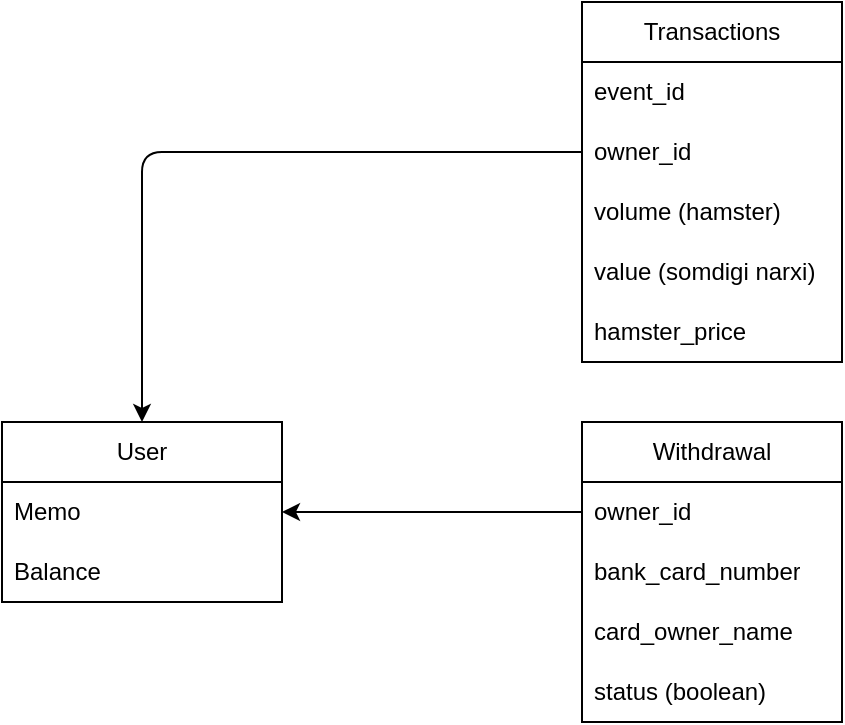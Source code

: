 <mxfile>
    <diagram id="lJpXhmARX6bFgthDGgTT" name="Page-1">
        <mxGraphModel dx="786" dy="446" grid="1" gridSize="10" guides="1" tooltips="1" connect="1" arrows="1" fold="1" page="1" pageScale="1" pageWidth="850" pageHeight="1100" math="0" shadow="0">
            <root>
                <mxCell id="0"/>
                <mxCell id="1" parent="0"/>
                <mxCell id="4" value="User" style="swimlane;fontStyle=0;childLayout=stackLayout;horizontal=1;startSize=30;horizontalStack=0;resizeParent=1;resizeParentMax=0;resizeLast=0;collapsible=1;marginBottom=0;whiteSpace=wrap;html=1;" parent="1" vertex="1">
                    <mxGeometry x="30" y="280" width="140" height="90" as="geometry"/>
                </mxCell>
                <mxCell id="5" value="Memo" style="text;strokeColor=none;fillColor=none;align=left;verticalAlign=middle;spacingLeft=4;spacingRight=4;overflow=hidden;points=[[0,0.5],[1,0.5]];portConstraint=eastwest;rotatable=0;whiteSpace=wrap;html=1;" parent="4" vertex="1">
                    <mxGeometry y="30" width="140" height="30" as="geometry"/>
                </mxCell>
                <mxCell id="42" value="Balance" style="text;strokeColor=none;fillColor=none;align=left;verticalAlign=middle;spacingLeft=4;spacingRight=4;overflow=hidden;points=[[0,0.5],[1,0.5]];portConstraint=eastwest;rotatable=0;whiteSpace=wrap;html=1;" parent="4" vertex="1">
                    <mxGeometry y="60" width="140" height="30" as="geometry"/>
                </mxCell>
                <mxCell id="14" value="Transactions" style="swimlane;fontStyle=0;childLayout=stackLayout;horizontal=1;startSize=30;horizontalStack=0;resizeParent=1;resizeParentMax=0;resizeLast=0;collapsible=1;marginBottom=0;whiteSpace=wrap;html=1;" parent="1" vertex="1">
                    <mxGeometry x="320" y="70" width="130" height="180" as="geometry"/>
                </mxCell>
                <mxCell id="47" value="event_id" style="text;strokeColor=none;fillColor=none;align=left;verticalAlign=middle;spacingLeft=4;spacingRight=4;overflow=hidden;points=[[0,0.5],[1,0.5]];portConstraint=eastwest;rotatable=0;whiteSpace=wrap;html=1;" parent="14" vertex="1">
                    <mxGeometry y="30" width="130" height="30" as="geometry"/>
                </mxCell>
                <mxCell id="15" value="owner_id" style="text;strokeColor=none;fillColor=none;align=left;verticalAlign=middle;spacingLeft=4;spacingRight=4;overflow=hidden;points=[[0,0.5],[1,0.5]];portConstraint=eastwest;rotatable=0;whiteSpace=wrap;html=1;" parent="14" vertex="1">
                    <mxGeometry y="60" width="130" height="30" as="geometry"/>
                </mxCell>
                <mxCell id="16" value="volume (hamster)" style="text;strokeColor=none;fillColor=none;align=left;verticalAlign=middle;spacingLeft=4;spacingRight=4;overflow=hidden;points=[[0,0.5],[1,0.5]];portConstraint=eastwest;rotatable=0;whiteSpace=wrap;html=1;" parent="14" vertex="1">
                    <mxGeometry y="90" width="130" height="30" as="geometry"/>
                </mxCell>
                <mxCell id="17" value="value (somdigi narxi)" style="text;strokeColor=none;fillColor=none;align=left;verticalAlign=middle;spacingLeft=4;spacingRight=4;overflow=hidden;points=[[0,0.5],[1,0.5]];portConstraint=eastwest;rotatable=0;whiteSpace=wrap;html=1;" parent="14" vertex="1">
                    <mxGeometry y="120" width="130" height="30" as="geometry"/>
                </mxCell>
                <mxCell id="18" value="hamster_price" style="text;strokeColor=none;fillColor=none;align=left;verticalAlign=middle;spacingLeft=4;spacingRight=4;overflow=hidden;points=[[0,0.5],[1,0.5]];portConstraint=eastwest;rotatable=0;whiteSpace=wrap;html=1;" parent="14" vertex="1">
                    <mxGeometry y="150" width="130" height="30" as="geometry"/>
                </mxCell>
                <mxCell id="26" style="edgeStyle=none;html=1;exitX=0;exitY=0.5;exitDx=0;exitDy=0;" parent="1" source="15" target="4" edge="1">
                    <mxGeometry relative="1" as="geometry">
                        <Array as="points">
                            <mxPoint x="100" y="145"/>
                        </Array>
                        <mxPoint x="170" y="328" as="targetPoint"/>
                    </mxGeometry>
                </mxCell>
                <mxCell id="28" value="Withdrawal" style="swimlane;fontStyle=0;childLayout=stackLayout;horizontal=1;startSize=30;horizontalStack=0;resizeParent=1;resizeParentMax=0;resizeLast=0;collapsible=1;marginBottom=0;whiteSpace=wrap;html=1;" parent="1" vertex="1">
                    <mxGeometry x="320" y="280" width="130" height="150" as="geometry"/>
                </mxCell>
                <mxCell id="29" value="owner_id" style="text;strokeColor=none;fillColor=none;align=left;verticalAlign=middle;spacingLeft=4;spacingRight=4;overflow=hidden;points=[[0,0.5],[1,0.5]];portConstraint=eastwest;rotatable=0;whiteSpace=wrap;html=1;" parent="28" vertex="1">
                    <mxGeometry y="30" width="130" height="30" as="geometry"/>
                </mxCell>
                <mxCell id="33" value="bank_card_number" style="text;strokeColor=none;fillColor=none;align=left;verticalAlign=middle;spacingLeft=4;spacingRight=4;overflow=hidden;points=[[0,0.5],[1,0.5]];portConstraint=eastwest;rotatable=0;whiteSpace=wrap;html=1;" parent="28" vertex="1">
                    <mxGeometry y="60" width="130" height="30" as="geometry"/>
                </mxCell>
                <mxCell id="34" value="card_owner_name" style="text;strokeColor=none;fillColor=none;align=left;verticalAlign=middle;spacingLeft=4;spacingRight=4;overflow=hidden;points=[[0,0.5],[1,0.5]];portConstraint=eastwest;rotatable=0;whiteSpace=wrap;html=1;" parent="28" vertex="1">
                    <mxGeometry y="90" width="130" height="30" as="geometry"/>
                </mxCell>
                <mxCell id="36" value="status (boolean)" style="text;strokeColor=none;fillColor=none;align=left;verticalAlign=middle;spacingLeft=4;spacingRight=4;overflow=hidden;points=[[0,0.5],[1,0.5]];portConstraint=eastwest;rotatable=0;whiteSpace=wrap;html=1;" parent="28" vertex="1">
                    <mxGeometry y="120" width="130" height="30" as="geometry"/>
                </mxCell>
                <mxCell id="45" style="edgeStyle=none;html=1;entryX=1;entryY=0.5;entryDx=0;entryDy=0;" parent="1" source="29" target="5" edge="1">
                    <mxGeometry relative="1" as="geometry">
                        <mxPoint x="180" y="325" as="targetPoint"/>
                    </mxGeometry>
                </mxCell>
            </root>
        </mxGraphModel>
    </diagram>
</mxfile>